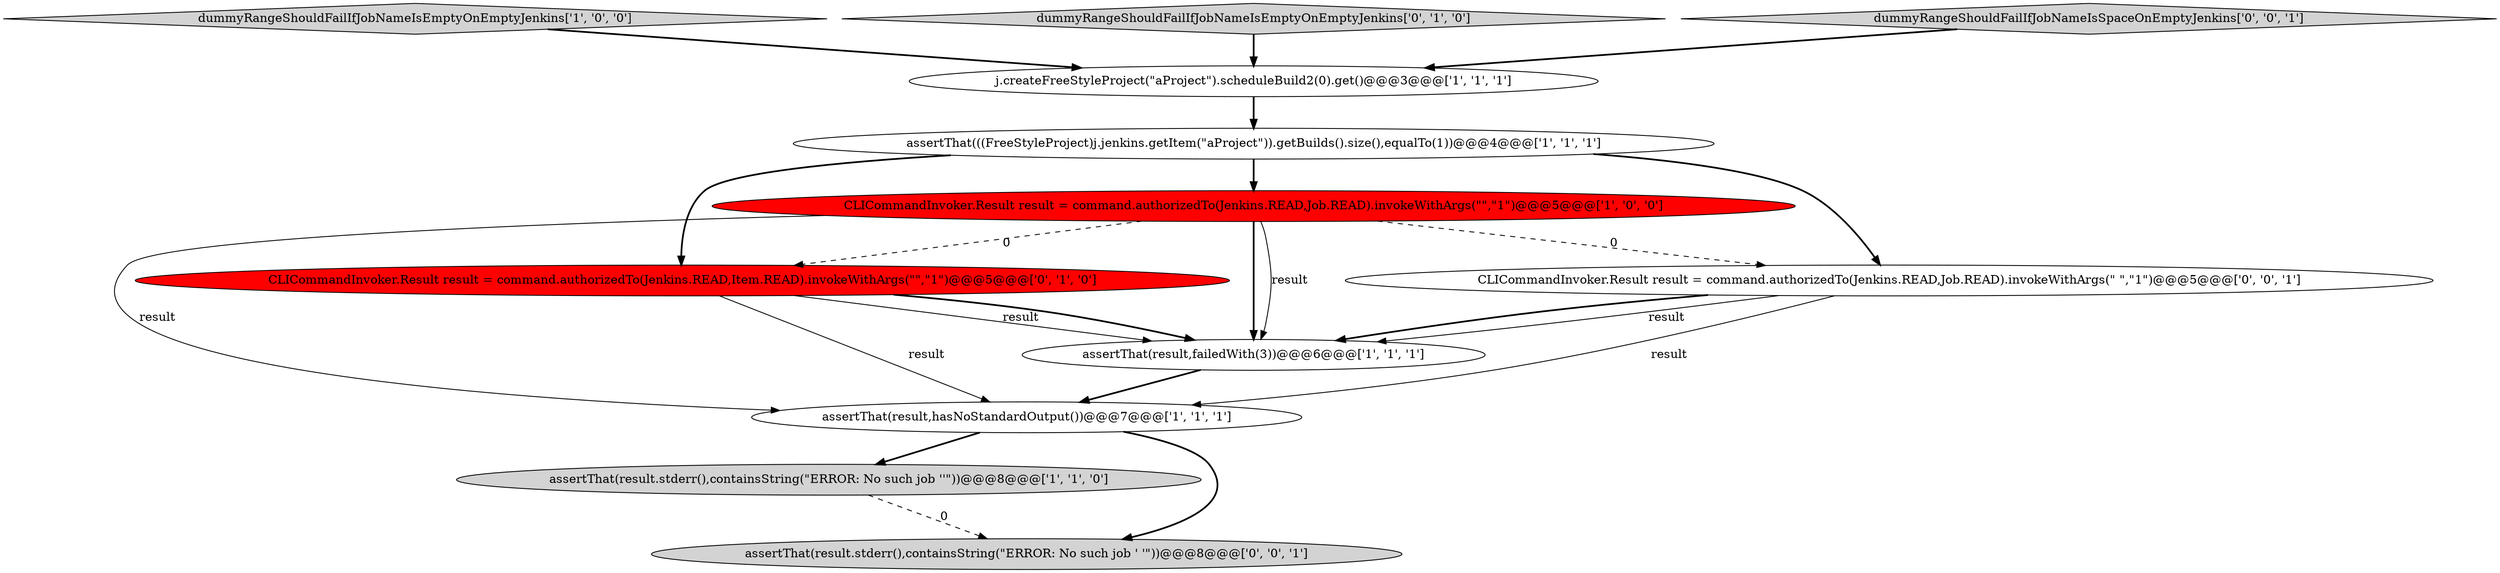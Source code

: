 digraph {
0 [style = filled, label = "CLICommandInvoker.Result result = command.authorizedTo(Jenkins.READ,Job.READ).invokeWithArgs(\"\",\"1\")@@@5@@@['1', '0', '0']", fillcolor = red, shape = ellipse image = "AAA1AAABBB1BBB"];
1 [style = filled, label = "assertThat(result.stderr(),containsString(\"ERROR: No such job ''\"))@@@8@@@['1', '1', '0']", fillcolor = lightgray, shape = ellipse image = "AAA0AAABBB1BBB"];
8 [style = filled, label = "CLICommandInvoker.Result result = command.authorizedTo(Jenkins.READ,Item.READ).invokeWithArgs(\"\",\"1\")@@@5@@@['0', '1', '0']", fillcolor = red, shape = ellipse image = "AAA1AAABBB2BBB"];
3 [style = filled, label = "assertThat(result,hasNoStandardOutput())@@@7@@@['1', '1', '1']", fillcolor = white, shape = ellipse image = "AAA0AAABBB1BBB"];
5 [style = filled, label = "dummyRangeShouldFailIfJobNameIsEmptyOnEmptyJenkins['1', '0', '0']", fillcolor = lightgray, shape = diamond image = "AAA0AAABBB1BBB"];
6 [style = filled, label = "j.createFreeStyleProject(\"aProject\").scheduleBuild2(0).get()@@@3@@@['1', '1', '1']", fillcolor = white, shape = ellipse image = "AAA0AAABBB1BBB"];
4 [style = filled, label = "assertThat(((FreeStyleProject)j.jenkins.getItem(\"aProject\")).getBuilds().size(),equalTo(1))@@@4@@@['1', '1', '1']", fillcolor = white, shape = ellipse image = "AAA0AAABBB1BBB"];
7 [style = filled, label = "dummyRangeShouldFailIfJobNameIsEmptyOnEmptyJenkins['0', '1', '0']", fillcolor = lightgray, shape = diamond image = "AAA0AAABBB2BBB"];
10 [style = filled, label = "assertThat(result.stderr(),containsString(\"ERROR: No such job ' '\"))@@@8@@@['0', '0', '1']", fillcolor = lightgray, shape = ellipse image = "AAA0AAABBB3BBB"];
2 [style = filled, label = "assertThat(result,failedWith(3))@@@6@@@['1', '1', '1']", fillcolor = white, shape = ellipse image = "AAA0AAABBB1BBB"];
9 [style = filled, label = "dummyRangeShouldFailIfJobNameIsSpaceOnEmptyJenkins['0', '0', '1']", fillcolor = lightgray, shape = diamond image = "AAA0AAABBB3BBB"];
11 [style = filled, label = "CLICommandInvoker.Result result = command.authorizedTo(Jenkins.READ,Job.READ).invokeWithArgs(\" \",\"1\")@@@5@@@['0', '0', '1']", fillcolor = white, shape = ellipse image = "AAA0AAABBB3BBB"];
3->1 [style = bold, label=""];
11->2 [style = solid, label="result"];
2->3 [style = bold, label=""];
0->2 [style = bold, label=""];
0->11 [style = dashed, label="0"];
1->10 [style = dashed, label="0"];
11->2 [style = bold, label=""];
9->6 [style = bold, label=""];
4->0 [style = bold, label=""];
0->2 [style = solid, label="result"];
8->2 [style = solid, label="result"];
3->10 [style = bold, label=""];
6->4 [style = bold, label=""];
5->6 [style = bold, label=""];
11->3 [style = solid, label="result"];
8->2 [style = bold, label=""];
7->6 [style = bold, label=""];
0->3 [style = solid, label="result"];
4->8 [style = bold, label=""];
0->8 [style = dashed, label="0"];
8->3 [style = solid, label="result"];
4->11 [style = bold, label=""];
}
